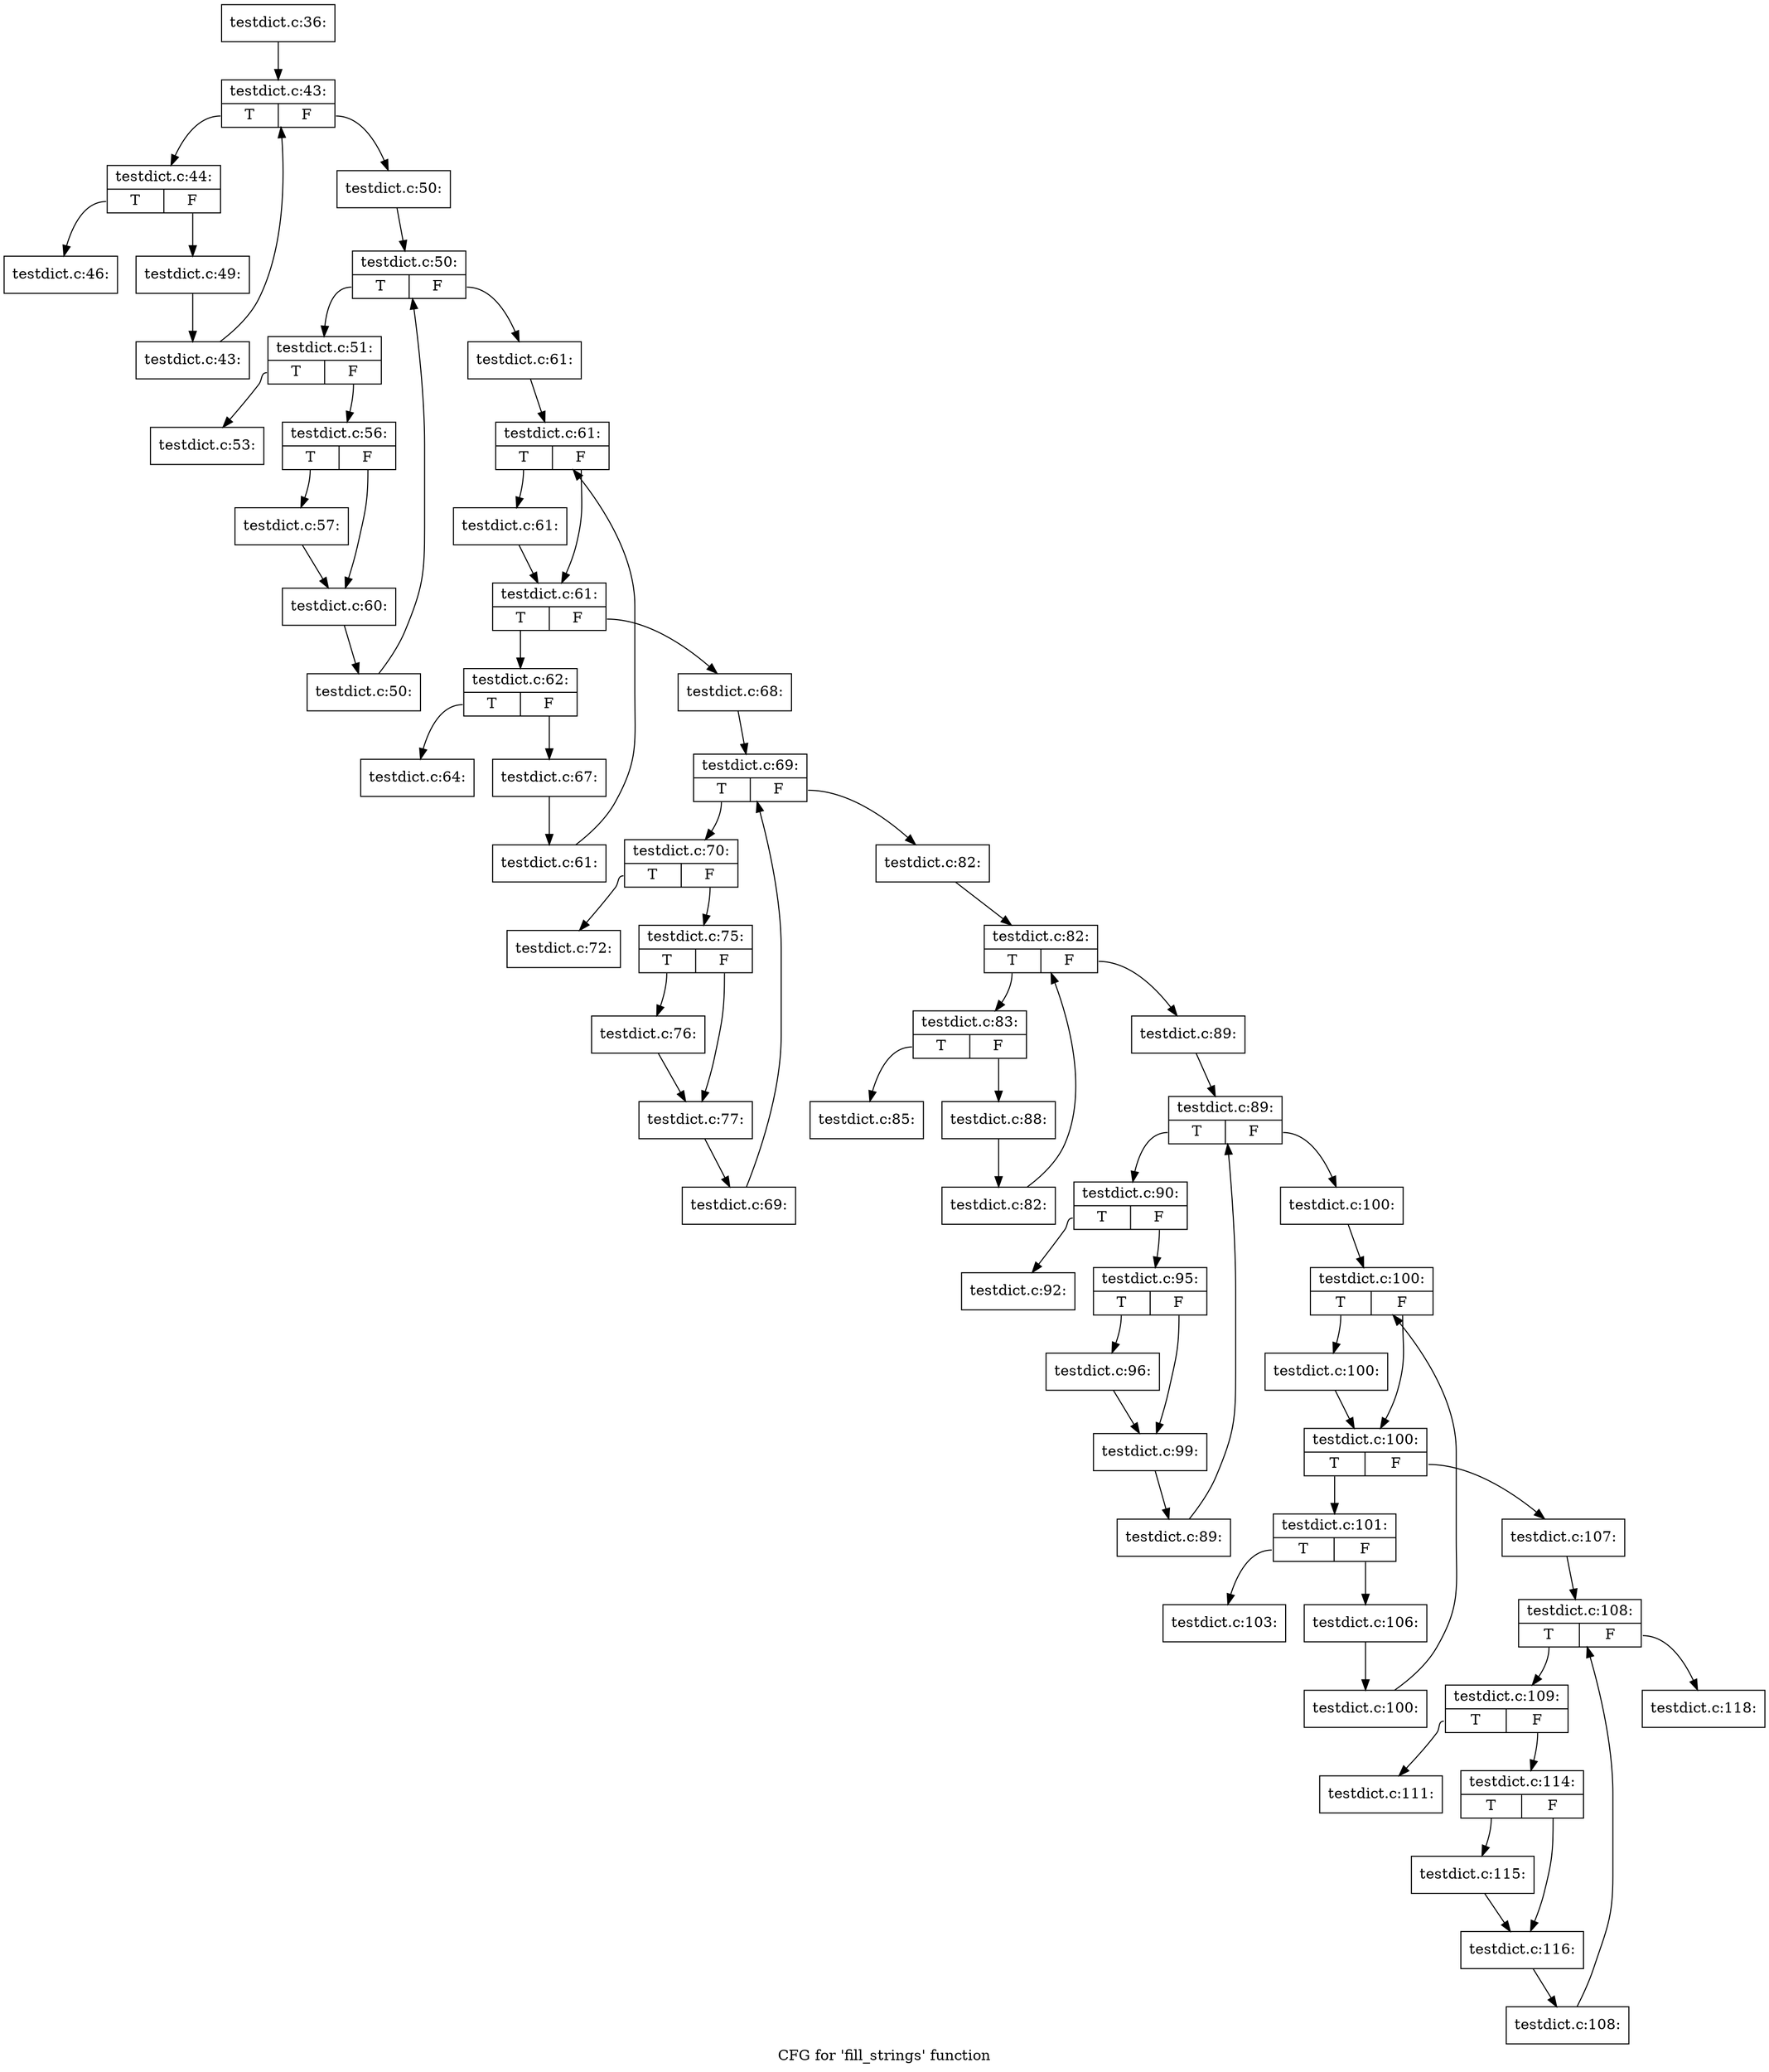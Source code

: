 digraph "CFG for 'fill_strings' function" {
	label="CFG for 'fill_strings' function";

	Node0x4951160 [shape=record,label="{testdict.c:36:}"];
	Node0x4951160 -> Node0x4a33750;
	Node0x4a33750 [shape=record,label="{testdict.c:43:|{<s0>T|<s1>F}}"];
	Node0x4a33750:s0 -> Node0x4a38850;
	Node0x4a33750:s1 -> Node0x4a33b20;
	Node0x4a38850 [shape=record,label="{testdict.c:44:|{<s0>T|<s1>F}}"];
	Node0x4a38850:s0 -> Node0x4a3aa10;
	Node0x4a38850:s1 -> Node0x4a3aa60;
	Node0x4a3aa10 [shape=record,label="{testdict.c:46:}"];
	Node0x4a3aa60 [shape=record,label="{testdict.c:49:}"];
	Node0x4a3aa60 -> Node0x4a38730;
	Node0x4a38730 [shape=record,label="{testdict.c:43:}"];
	Node0x4a38730 -> Node0x4a33750;
	Node0x4a33b20 [shape=record,label="{testdict.c:50:}"];
	Node0x4a33b20 -> Node0x4a3c000;
	Node0x4a3c000 [shape=record,label="{testdict.c:50:|{<s0>T|<s1>F}}"];
	Node0x4a3c000:s0 -> Node0x4a3b3b0;
	Node0x4a3c000:s1 -> Node0x4a3acf0;
	Node0x4a3b3b0 [shape=record,label="{testdict.c:51:|{<s0>T|<s1>F}}"];
	Node0x4a3b3b0:s0 -> Node0x4a3ec00;
	Node0x4a3b3b0:s1 -> Node0x4a387c0;
	Node0x4a3ec00 [shape=record,label="{testdict.c:53:}"];
	Node0x4a387c0 [shape=record,label="{testdict.c:56:|{<s0>T|<s1>F}}"];
	Node0x4a387c0:s0 -> Node0x4a3fa00;
	Node0x4a387c0:s1 -> Node0x4a3fb40;
	Node0x4a3fa00 [shape=record,label="{testdict.c:57:}"];
	Node0x4a3fa00 -> Node0x4a3fb40;
	Node0x4a3fb40 [shape=record,label="{testdict.c:60:}"];
	Node0x4a3fb40 -> Node0x4a3b320;
	Node0x4a3b320 [shape=record,label="{testdict.c:50:}"];
	Node0x4a3b320 -> Node0x4a3c000;
	Node0x4a3acf0 [shape=record,label="{testdict.c:61:}"];
	Node0x4a3acf0 -> Node0x4a40810;
	Node0x4a40810 [shape=record,label="{testdict.c:61:|{<s0>T|<s1>F}}"];
	Node0x4a40810:s0 -> Node0x4a40b40;
	Node0x4a40810:s1 -> Node0x4a40af0;
	Node0x4a40b40 [shape=record,label="{testdict.c:61:}"];
	Node0x4a40b40 -> Node0x4a40af0;
	Node0x4a40af0 [shape=record,label="{testdict.c:61:|{<s0>T|<s1>F}}"];
	Node0x4a40af0:s0 -> Node0x4a40a70;
	Node0x4a40af0:s1 -> Node0x4a406b0;
	Node0x4a40a70 [shape=record,label="{testdict.c:62:|{<s0>T|<s1>F}}"];
	Node0x4a40a70:s0 -> Node0x4a417f0;
	Node0x4a40a70:s1 -> Node0x4a41840;
	Node0x4a417f0 [shape=record,label="{testdict.c:64:}"];
	Node0x4a41840 [shape=record,label="{testdict.c:67:}"];
	Node0x4a41840 -> Node0x4a40a20;
	Node0x4a40a20 [shape=record,label="{testdict.c:61:}"];
	Node0x4a40a20 -> Node0x4a40810;
	Node0x4a406b0 [shape=record,label="{testdict.c:68:}"];
	Node0x4a406b0 -> Node0x4a3e0c0;
	Node0x4a3e0c0 [shape=record,label="{testdict.c:69:|{<s0>T|<s1>F}}"];
	Node0x4a3e0c0:s0 -> Node0x4a3e3a0;
	Node0x4a3e0c0:s1 -> Node0x4a41f20;
	Node0x4a3e3a0 [shape=record,label="{testdict.c:70:|{<s0>T|<s1>F}}"];
	Node0x4a3e3a0:s0 -> Node0x4a43bb0;
	Node0x4a3e3a0:s1 -> Node0x4a43c00;
	Node0x4a43bb0 [shape=record,label="{testdict.c:72:}"];
	Node0x4a43c00 [shape=record,label="{testdict.c:75:|{<s0>T|<s1>F}}"];
	Node0x4a43c00:s0 -> Node0x4a44320;
	Node0x4a43c00:s1 -> Node0x4a3f440;
	Node0x4a44320 [shape=record,label="{testdict.c:76:}"];
	Node0x4a44320 -> Node0x4a3f440;
	Node0x4a3f440 [shape=record,label="{testdict.c:77:}"];
	Node0x4a3f440 -> Node0x4a3e310;
	Node0x4a3e310 [shape=record,label="{testdict.c:69:}"];
	Node0x4a3e310 -> Node0x4a3e0c0;
	Node0x4a41f20 [shape=record,label="{testdict.c:82:}"];
	Node0x4a41f20 -> Node0x4a45290;
	Node0x4a45290 [shape=record,label="{testdict.c:82:|{<s0>T|<s1>F}}"];
	Node0x4a45290:s0 -> Node0x4a45570;
	Node0x4a45290:s1 -> Node0x4a450f0;
	Node0x4a45570 [shape=record,label="{testdict.c:83:|{<s0>T|<s1>F}}"];
	Node0x4a45570:s0 -> Node0x4a41390;
	Node0x4a45570:s1 -> Node0x4a3a0c0;
	Node0x4a41390 [shape=record,label="{testdict.c:85:}"];
	Node0x4a3a0c0 [shape=record,label="{testdict.c:88:}"];
	Node0x4a3a0c0 -> Node0x4a454e0;
	Node0x4a454e0 [shape=record,label="{testdict.c:82:}"];
	Node0x4a454e0 -> Node0x4a45290;
	Node0x4a450f0 [shape=record,label="{testdict.c:89:}"];
	Node0x4a450f0 -> Node0x4a46fc0;
	Node0x4a46fc0 [shape=record,label="{testdict.c:89:|{<s0>T|<s1>F}}"];
	Node0x4a46fc0:s0 -> Node0x4a472a0;
	Node0x4a46fc0:s1 -> Node0x4a46910;
	Node0x4a472a0 [shape=record,label="{testdict.c:90:|{<s0>T|<s1>F}}"];
	Node0x4a472a0:s0 -> Node0x4a47d60;
	Node0x4a472a0:s1 -> Node0x4a47db0;
	Node0x4a47d60 [shape=record,label="{testdict.c:92:}"];
	Node0x4a47db0 [shape=record,label="{testdict.c:95:|{<s0>T|<s1>F}}"];
	Node0x4a47db0:s0 -> Node0x4a484d0;
	Node0x4a47db0:s1 -> Node0x4a48650;
	Node0x4a484d0 [shape=record,label="{testdict.c:96:}"];
	Node0x4a484d0 -> Node0x4a48650;
	Node0x4a48650 [shape=record,label="{testdict.c:99:}"];
	Node0x4a48650 -> Node0x4a47210;
	Node0x4a47210 [shape=record,label="{testdict.c:89:}"];
	Node0x4a47210 -> Node0x4a46fc0;
	Node0x4a46910 [shape=record,label="{testdict.c:100:}"];
	Node0x4a46910 -> Node0x4a493a0;
	Node0x4a493a0 [shape=record,label="{testdict.c:100:|{<s0>T|<s1>F}}"];
	Node0x4a493a0:s0 -> Node0x4a49750;
	Node0x4a493a0:s1 -> Node0x4a49700;
	Node0x4a49750 [shape=record,label="{testdict.c:100:}"];
	Node0x4a49750 -> Node0x4a49700;
	Node0x4a49700 [shape=record,label="{testdict.c:100:|{<s0>T|<s1>F}}"];
	Node0x4a49700:s0 -> Node0x4a49680;
	Node0x4a49700:s1 -> Node0x4a49200;
	Node0x4a49680 [shape=record,label="{testdict.c:101:|{<s0>T|<s1>F}}"];
	Node0x4a49680:s0 -> Node0x4a4a330;
	Node0x4a49680:s1 -> Node0x4a4a380;
	Node0x4a4a330 [shape=record,label="{testdict.c:103:}"];
	Node0x4a4a380 [shape=record,label="{testdict.c:106:}"];
	Node0x4a4a380 -> Node0x4a495f0;
	Node0x4a495f0 [shape=record,label="{testdict.c:100:}"];
	Node0x4a495f0 -> Node0x4a493a0;
	Node0x4a49200 [shape=record,label="{testdict.c:107:}"];
	Node0x4a49200 -> Node0x4a43190;
	Node0x4a43190 [shape=record,label="{testdict.c:108:|{<s0>T|<s1>F}}"];
	Node0x4a43190:s0 -> Node0x4a43470;
	Node0x4a43190:s1 -> Node0x4a42860;
	Node0x4a43470 [shape=record,label="{testdict.c:109:|{<s0>T|<s1>F}}"];
	Node0x4a43470:s0 -> Node0x4a4d150;
	Node0x4a43470:s1 -> Node0x4a4d1a0;
	Node0x4a4d150 [shape=record,label="{testdict.c:111:}"];
	Node0x4a4d1a0 [shape=record,label="{testdict.c:114:|{<s0>T|<s1>F}}"];
	Node0x4a4d1a0:s0 -> Node0x4a4d8c0;
	Node0x4a4d1a0:s1 -> Node0x4a4dc30;
	Node0x4a4d8c0 [shape=record,label="{testdict.c:115:}"];
	Node0x4a4d8c0 -> Node0x4a4dc30;
	Node0x4a4dc30 [shape=record,label="{testdict.c:116:}"];
	Node0x4a4dc30 -> Node0x4a433e0;
	Node0x4a433e0 [shape=record,label="{testdict.c:108:}"];
	Node0x4a433e0 -> Node0x4a43190;
	Node0x4a42860 [shape=record,label="{testdict.c:118:}"];
}

